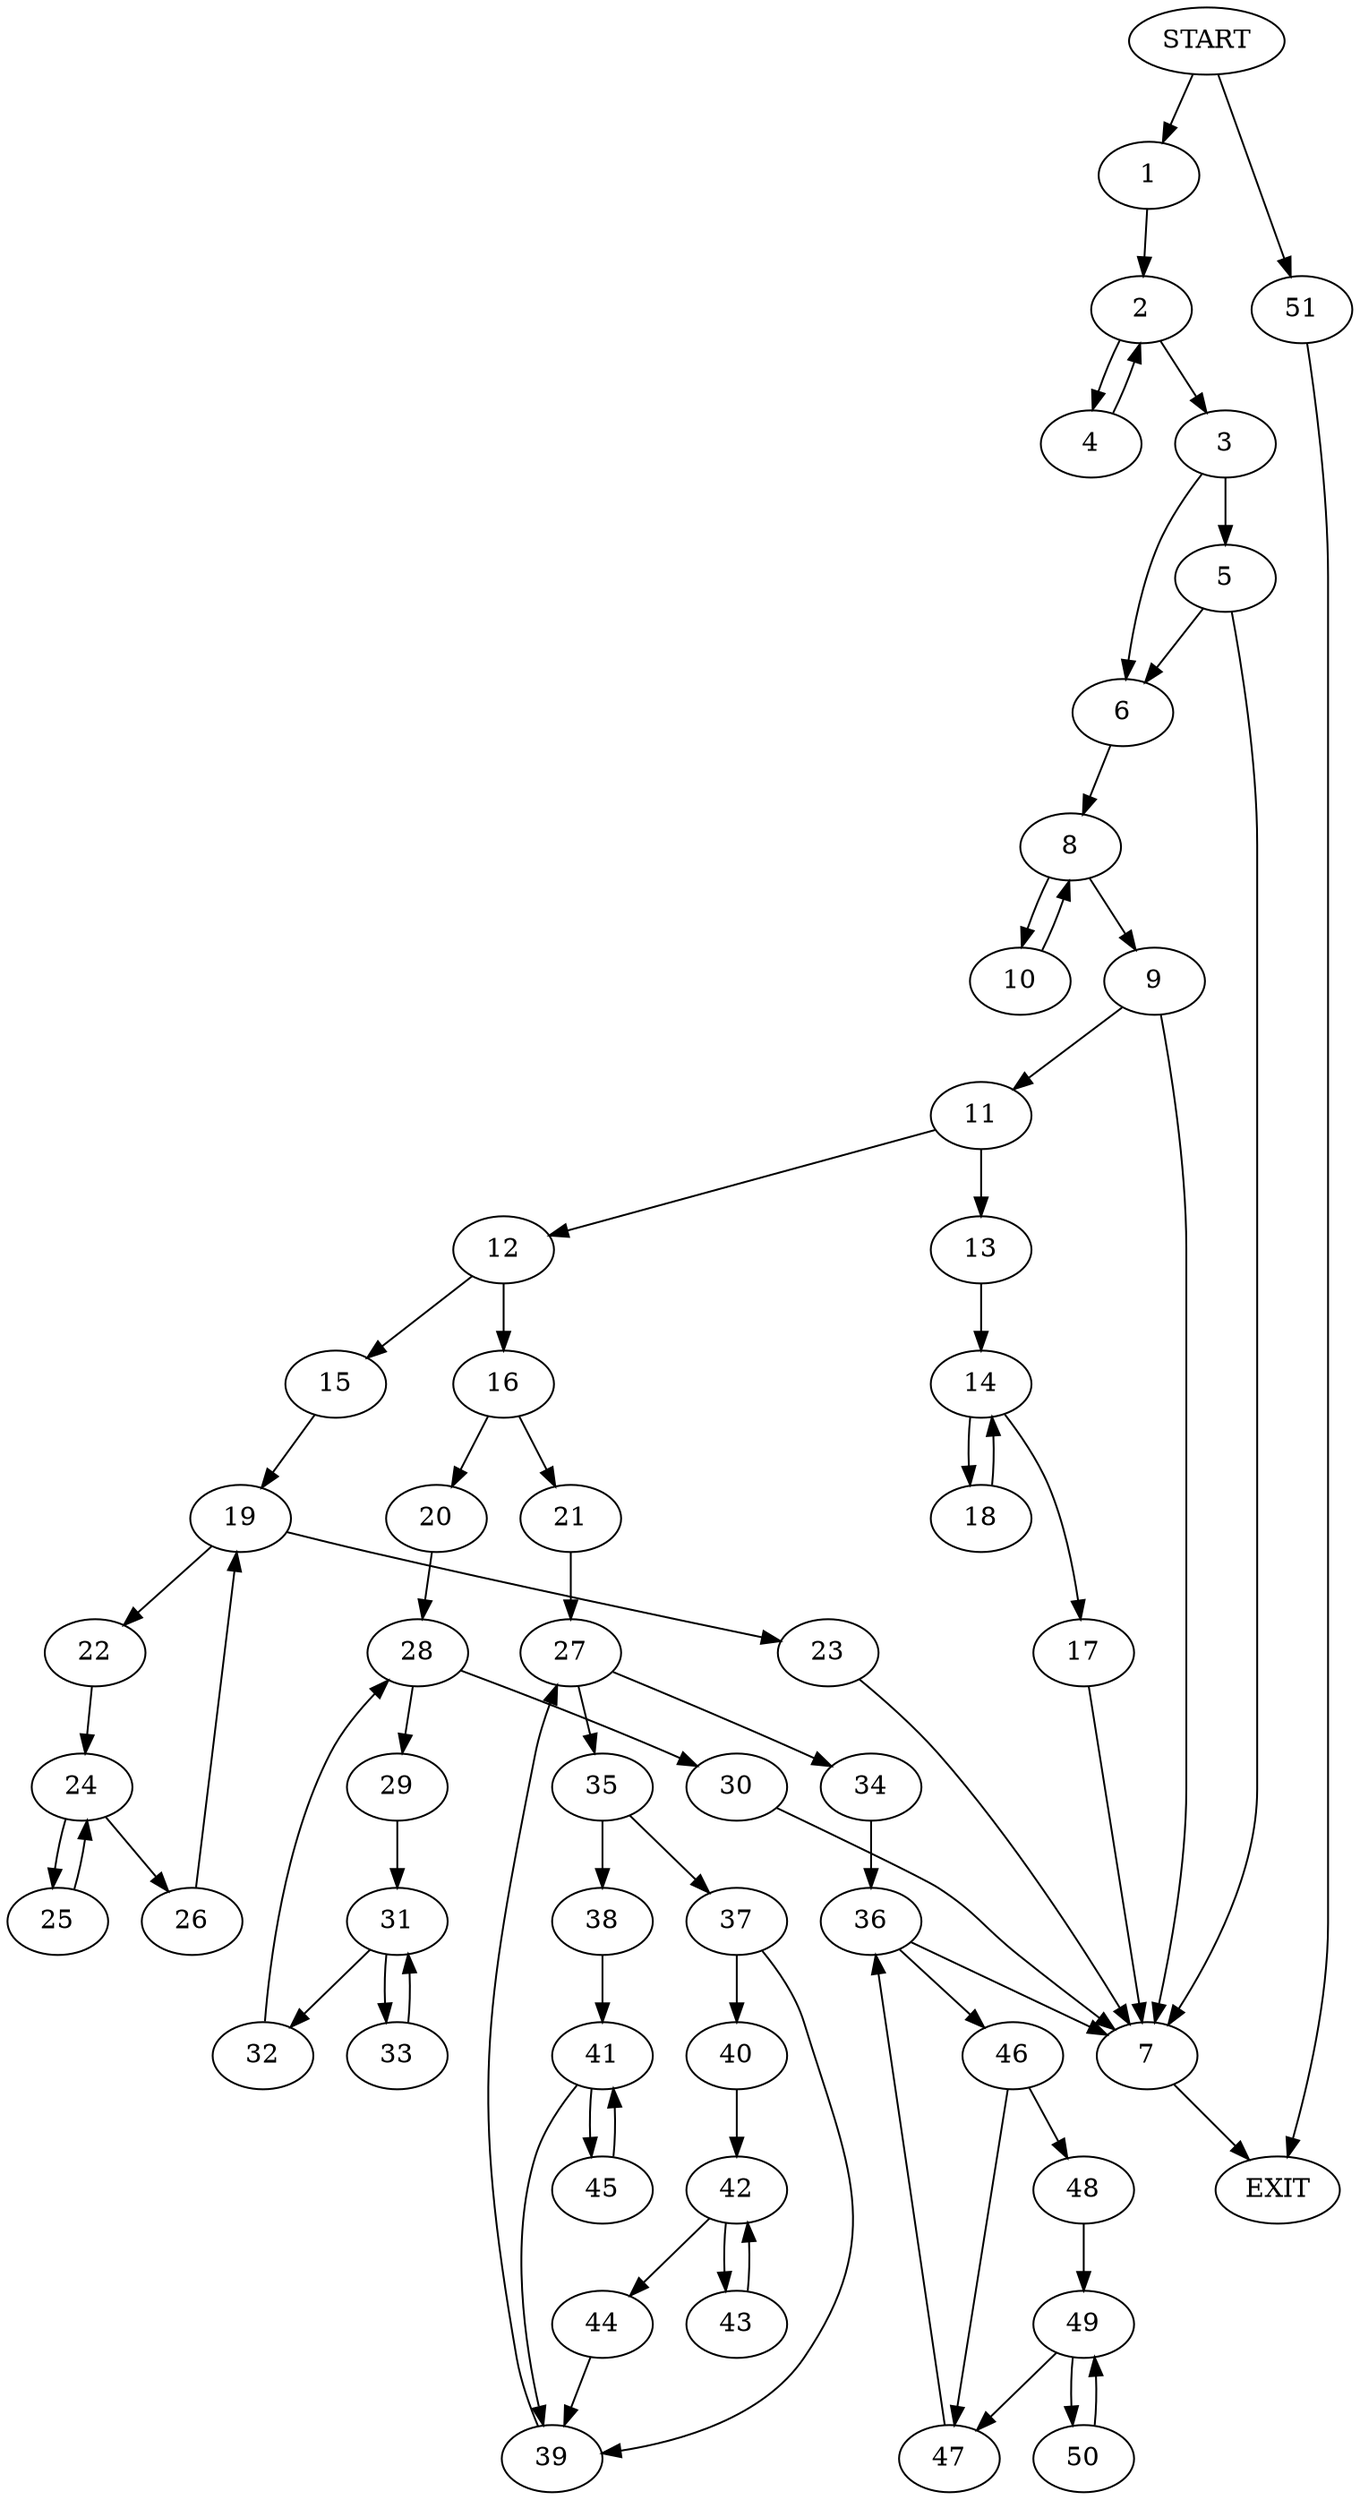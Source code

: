 digraph {
0 [label="START"]
52 [label="EXIT"]
0 -> 1
1 -> 2
2 -> 3
2 -> 4
4 -> 2
3 -> 5
3 -> 6
5 -> 6
5 -> 7
6 -> 8
7 -> 52
8 -> 9
8 -> 10
10 -> 8
9 -> 7
9 -> 11
11 -> 12
11 -> 13
13 -> 14
12 -> 15
12 -> 16
14 -> 17
14 -> 18
18 -> 14
17 -> 7
15 -> 19
16 -> 20
16 -> 21
19 -> 22
19 -> 23
22 -> 24
23 -> 7
24 -> 25
24 -> 26
26 -> 19
25 -> 24
21 -> 27
20 -> 28
28 -> 29
28 -> 30
29 -> 31
30 -> 7
31 -> 32
31 -> 33
33 -> 31
32 -> 28
27 -> 34
27 -> 35
34 -> 36
35 -> 37
35 -> 38
37 -> 39
37 -> 40
38 -> 41
40 -> 42
39 -> 27
42 -> 43
42 -> 44
43 -> 42
44 -> 39
41 -> 39
41 -> 45
45 -> 41
36 -> 7
36 -> 46
46 -> 47
46 -> 48
47 -> 36
48 -> 49
49 -> 47
49 -> 50
50 -> 49
0 -> 51
51 -> 52
}
